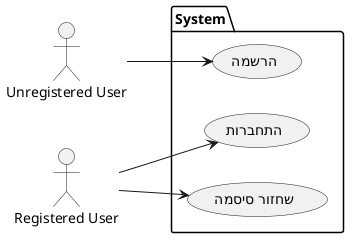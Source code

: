 @startuml

left to right direction

actor "Unregistered User" as Unregistered
actor "Registered User" as Registered

package "System" {
    usecase "הרשמה" as UC_Register
    usecase "התחברות" as UC_Connect
    usecase "שחזור סיסמה" as UC_RestorePassword
}

Unregistered --> UC_Register
Registered --> UC_Connect
Registered --> UC_RestorePassword

@enduml